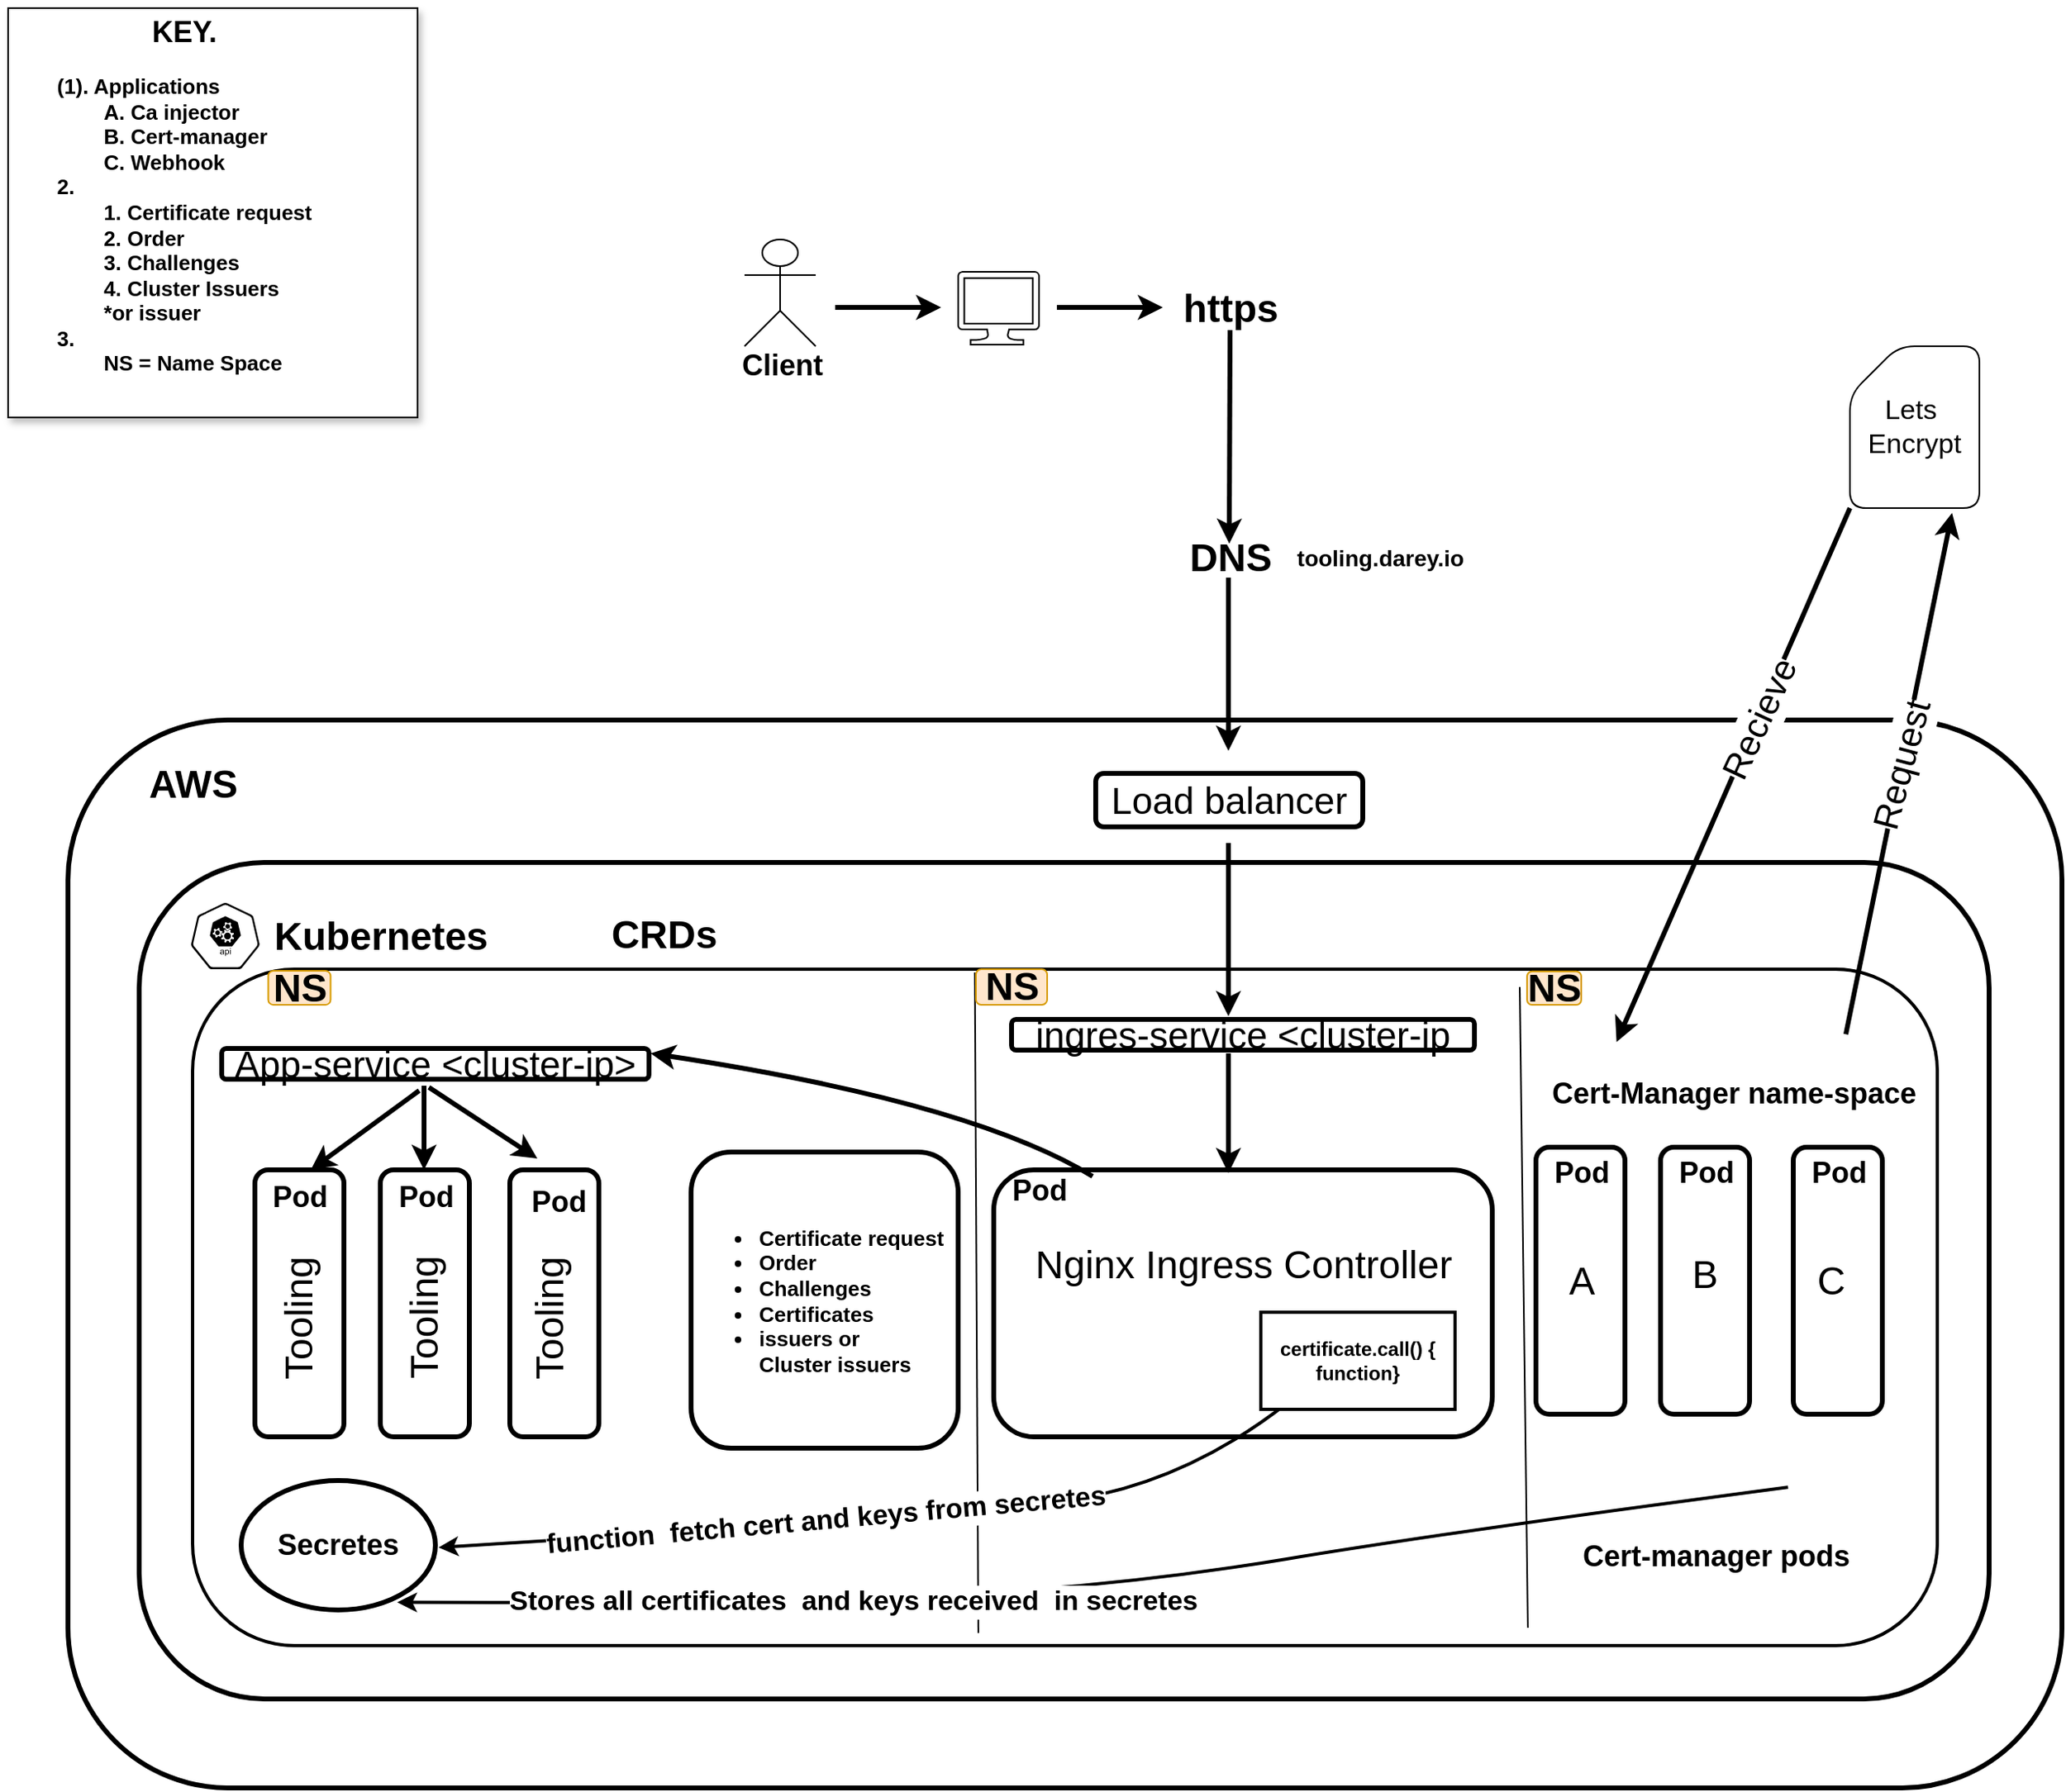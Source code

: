 <mxfile version="18.1.1" type="device"><diagram id="3d8BHqERnFi0WQSWQfCr" name="Page-1"><mxGraphModel dx="3076" dy="754" grid="1" gridSize="11" guides="1" tooltips="1" connect="1" arrows="1" fold="1" page="1" pageScale="1" pageWidth="827" pageHeight="1169" math="0" shadow="0"><root><mxCell id="0"/><mxCell id="1" parent="0"/><mxCell id="rw-GvTfu6IX9QZba-ssS-1" value="" style="rounded=1;whiteSpace=wrap;html=1;strokeWidth=3;" parent="1" vertex="1"><mxGeometry x="-1617" y="440" width="1232" height="660" as="geometry"/></mxCell><mxCell id="rw-GvTfu6IX9QZba-ssS-7" value="" style="rounded=1;whiteSpace=wrap;html=1;strokeWidth=3;" parent="1" vertex="1"><mxGeometry x="-1573" y="528" width="1143" height="517" as="geometry"/></mxCell><mxCell id="rw-GvTfu6IX9QZba-ssS-8" value="AWS" style="text;strokeColor=none;fillColor=none;html=1;fontSize=24;fontStyle=1;verticalAlign=middle;align=center;rounded=1;" parent="1" vertex="1"><mxGeometry x="-1590" y="460" width="100" height="40" as="geometry"/></mxCell><mxCell id="rw-GvTfu6IX9QZba-ssS-9" value="Kubernetes" style="text;strokeColor=none;fillColor=none;html=1;fontSize=24;fontStyle=1;verticalAlign=middle;align=center;rounded=1;" parent="1" vertex="1"><mxGeometry x="-1474" y="554" width="100" height="40" as="geometry"/></mxCell><mxCell id="rw-GvTfu6IX9QZba-ssS-10" value="CRDs" style="text;strokeColor=none;fillColor=none;html=1;fontSize=24;fontStyle=1;verticalAlign=middle;align=center;rounded=1;" parent="1" vertex="1"><mxGeometry x="-1299" y="553" width="100" height="40" as="geometry"/></mxCell><mxCell id="rw-GvTfu6IX9QZba-ssS-11" value="" style="rounded=1;whiteSpace=wrap;html=1;strokeWidth=2;" parent="1" vertex="1"><mxGeometry x="-1540" y="594" width="1078" height="418" as="geometry"/></mxCell><mxCell id="rw-GvTfu6IX9QZba-ssS-15" value="" style="endArrow=none;html=1;rounded=1;startSize=0;endSize=0;curved=1;" parent="1" edge="1"><mxGeometry width="50" height="50" relative="1" as="geometry"><mxPoint x="-720" y="605" as="sourcePoint"/><mxPoint x="-715" y="1001" as="targetPoint"/></mxGeometry></mxCell><mxCell id="rw-GvTfu6IX9QZba-ssS-16" value="" style="endArrow=none;html=1;rounded=1;startSize=0;endSize=0;entryX=0.442;entryY=1.008;entryDx=0;entryDy=0;entryPerimeter=0;exitX=0.44;exitY=0.005;exitDx=0;exitDy=0;exitPerimeter=0;curved=1;" parent="1" edge="1"><mxGeometry width="50" height="50" relative="1" as="geometry"><mxPoint x="-1056.68" y="596.035" as="sourcePoint"/><mxPoint x="-1054.524" y="1004.256" as="targetPoint"/></mxGeometry></mxCell><mxCell id="rw-GvTfu6IX9QZba-ssS-17" value="" style="endArrow=classic;html=1;rounded=1;strokeWidth=3;curved=1;" parent="1" edge="1"><mxGeometry width="50" height="50" relative="1" as="geometry"><mxPoint x="-900" y="352" as="sourcePoint"/><mxPoint x="-900" y="459" as="targetPoint"/></mxGeometry></mxCell><mxCell id="rw-GvTfu6IX9QZba-ssS-18" value="https" style="text;strokeColor=none;fillColor=none;html=1;fontSize=24;fontStyle=1;verticalAlign=middle;align=center;rounded=1;" parent="1" vertex="1"><mxGeometry x="-949.5" y="173" width="100" height="25" as="geometry"/></mxCell><mxCell id="rw-GvTfu6IX9QZba-ssS-19" value="" style="endArrow=classic;html=1;rounded=1;strokeWidth=3;entryX=0.5;entryY=0;entryDx=0;entryDy=0;curved=1;" parent="1" edge="1"><mxGeometry width="50" height="50" relative="1" as="geometry"><mxPoint x="-899" y="199" as="sourcePoint"/><mxPoint x="-899.5" y="331" as="targetPoint"/></mxGeometry></mxCell><mxCell id="rw-GvTfu6IX9QZba-ssS-20" value="DNS" style="text;strokeColor=none;fillColor=none;html=1;fontSize=24;fontStyle=1;verticalAlign=middle;align=center;rounded=1;" parent="1" vertex="1"><mxGeometry x="-949.5" y="327" width="100" height="25" as="geometry"/></mxCell><mxCell id="rw-GvTfu6IX9QZba-ssS-22" value="Load balancer" style="rounded=1;whiteSpace=wrap;html=1;fontSize=23;strokeWidth=3;" parent="1" vertex="1"><mxGeometry x="-982" y="473" width="165" height="33" as="geometry"/></mxCell><mxCell id="rw-GvTfu6IX9QZba-ssS-24" value="" style="endArrow=classic;html=1;rounded=1;strokeWidth=3;curved=1;" parent="1" edge="1"><mxGeometry width="50" height="50" relative="1" as="geometry"><mxPoint x="-900" y="516" as="sourcePoint"/><mxPoint x="-900" y="623" as="targetPoint"/></mxGeometry></mxCell><mxCell id="rw-GvTfu6IX9QZba-ssS-25" value="ingres-service &amp;lt;cluster-ip" style="rounded=1;whiteSpace=wrap;html=1;fontSize=23;strokeWidth=3;" parent="1" vertex="1"><mxGeometry x="-1034" y="625" width="286" height="19" as="geometry"/></mxCell><mxCell id="rw-GvTfu6IX9QZba-ssS-26" value="" style="rounded=1;whiteSpace=wrap;html=1;strokeWidth=3;" parent="1" vertex="1"><mxGeometry x="-1045" y="718" width="308" height="165" as="geometry"/></mxCell><mxCell id="rw-GvTfu6IX9QZba-ssS-27" value="Pod" style="text;strokeColor=none;fillColor=none;html=1;fontSize=18;fontStyle=1;verticalAlign=middle;align=center;rounded=1;" parent="1" vertex="1"><mxGeometry x="-1045" y="720" width="55" height="22" as="geometry"/></mxCell><mxCell id="rw-GvTfu6IX9QZba-ssS-29" value="Nginx Ingress Controller" style="text;strokeColor=none;fillColor=none;html=1;fontSize=24;fontStyle=0;verticalAlign=middle;align=center;rounded=1;" parent="1" vertex="1"><mxGeometry x="-1034" y="758" width="286" height="37" as="geometry"/></mxCell><mxCell id="rw-GvTfu6IX9QZba-ssS-30" value="&lt;font style=&quot;font-size: 18px;&quot;&gt;Cert-Manager name-space&lt;/font&gt;" style="text;strokeColor=none;fillColor=none;html=1;fontSize=24;fontStyle=1;verticalAlign=middle;align=center;rounded=1;" parent="1" vertex="1"><mxGeometry x="-638.5" y="649" width="100" height="40" as="geometry"/></mxCell><mxCell id="rw-GvTfu6IX9QZba-ssS-31" value="" style="rounded=1;whiteSpace=wrap;html=1;strokeWidth=3;" parent="1" vertex="1"><mxGeometry x="-710" y="704" width="55" height="165" as="geometry"/></mxCell><mxCell id="rw-GvTfu6IX9QZba-ssS-32" value="" style="rounded=1;whiteSpace=wrap;html=1;strokeWidth=3;" parent="1" vertex="1"><mxGeometry x="-633" y="704" width="55" height="165" as="geometry"/></mxCell><mxCell id="rw-GvTfu6IX9QZba-ssS-33" value="" style="rounded=1;whiteSpace=wrap;html=1;strokeWidth=3;" parent="1" vertex="1"><mxGeometry x="-551" y="704" width="55" height="165" as="geometry"/></mxCell><mxCell id="rw-GvTfu6IX9QZba-ssS-34" value="Pod" style="text;strokeColor=none;fillColor=none;html=1;fontSize=18;fontStyle=1;verticalAlign=middle;align=center;rounded=1;" parent="1" vertex="1"><mxGeometry x="-715.5" y="709" width="66" height="22" as="geometry"/></mxCell><mxCell id="rw-GvTfu6IX9QZba-ssS-35" value="Pod" style="text;strokeColor=none;fillColor=none;html=1;fontSize=18;fontStyle=1;verticalAlign=middle;align=center;rounded=1;" parent="1" vertex="1"><mxGeometry x="-556.5" y="709" width="66" height="22" as="geometry"/></mxCell><mxCell id="rw-GvTfu6IX9QZba-ssS-36" value="Pod" style="text;strokeColor=none;fillColor=none;html=1;fontSize=18;fontStyle=1;verticalAlign=middle;align=center;rounded=1;" parent="1" vertex="1"><mxGeometry x="-638.5" y="709" width="66" height="22" as="geometry"/></mxCell><mxCell id="rw-GvTfu6IX9QZba-ssS-38" value="C" style="text;strokeColor=none;fillColor=none;html=1;fontSize=24;fontStyle=0;verticalAlign=middle;align=center;rounded=1;" parent="1" vertex="1"><mxGeometry x="-578" y="766.5" width="100" height="40" as="geometry"/></mxCell><mxCell id="rw-GvTfu6IX9QZba-ssS-39" value="B" style="text;strokeColor=none;fillColor=none;html=1;fontSize=24;fontStyle=0;verticalAlign=middle;align=center;rounded=1;" parent="1" vertex="1"><mxGeometry x="-656.5" y="762.5" width="100" height="40" as="geometry"/></mxCell><mxCell id="rw-GvTfu6IX9QZba-ssS-40" value="A" style="text;strokeColor=none;fillColor=none;html=1;fontSize=24;fontStyle=0;verticalAlign=middle;align=center;rounded=1;" parent="1" vertex="1"><mxGeometry x="-732.5" y="766.5" width="100" height="40" as="geometry"/></mxCell><mxCell id="rw-GvTfu6IX9QZba-ssS-41" value="" style="endArrow=classic;html=1;rounded=1;strokeWidth=3;curved=1;" parent="1" edge="1"><mxGeometry width="50" height="50" relative="1" as="geometry"><mxPoint x="-900" y="646" as="sourcePoint"/><mxPoint x="-900" y="720" as="targetPoint"/></mxGeometry></mxCell><mxCell id="rw-GvTfu6IX9QZba-ssS-42" value="App-service &amp;lt;cluster-ip&amp;gt;" style="rounded=1;whiteSpace=wrap;html=1;fontSize=23;strokeWidth=3;fontStyle=0;" parent="1" vertex="1"><mxGeometry x="-1522" y="643" width="264" height="19" as="geometry"/></mxCell><mxCell id="rw-GvTfu6IX9QZba-ssS-44" value="" style="rounded=1;whiteSpace=wrap;html=1;strokeWidth=3;" parent="1" vertex="1"><mxGeometry x="-1501.5" y="718" width="55" height="165" as="geometry"/></mxCell><mxCell id="rw-GvTfu6IX9QZba-ssS-45" value="" style="rounded=1;whiteSpace=wrap;html=1;strokeWidth=3;" parent="1" vertex="1"><mxGeometry x="-1424" y="718" width="55" height="165" as="geometry"/></mxCell><mxCell id="rw-GvTfu6IX9QZba-ssS-46" value="" style="rounded=1;whiteSpace=wrap;html=1;strokeWidth=3;" parent="1" vertex="1"><mxGeometry x="-1344" y="718" width="55" height="165" as="geometry"/></mxCell><mxCell id="rw-GvTfu6IX9QZba-ssS-48" value="Tooling" style="text;strokeColor=none;fillColor=none;html=1;fontSize=24;fontStyle=0;verticalAlign=middle;align=center;rotation=-90;rounded=1;" parent="1" vertex="1"><mxGeometry x="-1524" y="790" width="100" height="40" as="geometry"/></mxCell><mxCell id="rw-GvTfu6IX9QZba-ssS-50" value="Pod" style="text;strokeColor=none;fillColor=none;html=1;fontSize=18;fontStyle=1;verticalAlign=middle;align=center;rounded=1;" parent="1" vertex="1"><mxGeometry x="-1499.5" y="724" width="51" height="22" as="geometry"/></mxCell><mxCell id="rw-GvTfu6IX9QZba-ssS-51" value="Pod" style="text;strokeColor=none;fillColor=none;html=1;fontSize=18;fontStyle=1;verticalAlign=middle;align=center;rounded=1;" parent="1" vertex="1"><mxGeometry x="-1422" y="724" width="51" height="22" as="geometry"/></mxCell><mxCell id="rw-GvTfu6IX9QZba-ssS-52" value="Pod" style="text;strokeColor=none;fillColor=none;html=1;fontSize=18;fontStyle=1;verticalAlign=middle;align=center;rounded=1;" parent="1" vertex="1"><mxGeometry x="-1340" y="727" width="51" height="22" as="geometry"/></mxCell><mxCell id="rw-GvTfu6IX9QZba-ssS-54" value="Tooling" style="text;strokeColor=none;fillColor=none;html=1;fontSize=24;fontStyle=0;verticalAlign=middle;align=center;rotation=-90;rounded=1;" parent="1" vertex="1"><mxGeometry x="-1446.5" y="790" width="100" height="40" as="geometry"/></mxCell><mxCell id="rw-GvTfu6IX9QZba-ssS-55" value="Tooling" style="text;strokeColor=none;fillColor=none;html=1;fontSize=24;fontStyle=0;verticalAlign=middle;align=center;rotation=-90;rounded=1;" parent="1" vertex="1"><mxGeometry x="-1369" y="790" width="100" height="40" as="geometry"/></mxCell><mxCell id="rw-GvTfu6IX9QZba-ssS-56" value="&lt;b&gt;Secretes&lt;/b&gt;" style="ellipse;whiteSpace=wrap;html=1;rounded=1;fontSize=18;strokeWidth=3;" parent="1" vertex="1"><mxGeometry x="-1510" y="910" width="120" height="80" as="geometry"/></mxCell><mxCell id="rw-GvTfu6IX9QZba-ssS-58" value="" style="shape=umlActor;verticalLabelPosition=bottom;verticalAlign=top;html=1;outlineConnect=0;rounded=1;direction=east;flipV=0;" parent="1" vertex="1"><mxGeometry x="-1199" y="143" width="44" height="66" as="geometry"/></mxCell><mxCell id="rw-GvTfu6IX9QZba-ssS-59" value="" style="endArrow=classic;html=1;rounded=1;strokeWidth=2;curved=1;" parent="1" edge="1"><mxGeometry width="50" height="50" relative="1" as="geometry"><mxPoint x="-832.75" y="835" as="sourcePoint"/><mxPoint x="-1388.0" y="951.352" as="targetPoint"/><Array as="points"><mxPoint x="-913" y="913"/><mxPoint x="-1103.75" y="934"/></Array></mxGeometry></mxCell><mxCell id="rw-GvTfu6IX9QZba-ssS-63" value="&lt;b&gt;function&amp;nbsp; fetch cert and keys from secretes&lt;/b&gt;" style="edgeLabel;html=1;align=center;verticalAlign=middle;resizable=0;points=[];fontSize=17;rotation=-5;rounded=1;" parent="rw-GvTfu6IX9QZba-ssS-59" vertex="1" connectable="0"><mxGeometry x="-0.433" y="3" relative="1" as="geometry"><mxPoint x="-182" y="13" as="offset"/></mxGeometry></mxCell><mxCell id="rw-GvTfu6IX9QZba-ssS-60" value="" style="endArrow=classic;html=1;rounded=1;strokeWidth=2;exitX=0.92;exitY=0.749;exitDx=0;exitDy=0;exitPerimeter=0;entryX=1;entryY=1;entryDx=0;entryDy=0;curved=1;" parent="1" edge="1"><mxGeometry width="50" height="50" relative="1" as="geometry"><mxPoint x="-554.24" y="914.082" as="sourcePoint"/><mxPoint x="-1413.574" y="985.284" as="targetPoint"/><Array as="points"><mxPoint x="-765" y="942"/><mxPoint x="-963" y="975"/><mxPoint x="-1172" y="986"/></Array></mxGeometry></mxCell><mxCell id="rw-GvTfu6IX9QZba-ssS-64" value="&lt;font style=&quot;&quot;&gt;&lt;b style=&quot;font-size: 17px;&quot;&gt;Stores all certificates&amp;nbsp; and keys &lt;/b&gt;&lt;b&gt;received&lt;/b&gt;&lt;b style=&quot;font-size: 17px;&quot;&gt;&amp;nbsp;&amp;nbsp;in secretes&lt;/b&gt;&lt;/font&gt;" style="edgeLabel;html=1;align=center;verticalAlign=middle;resizable=0;points=[];rotation=0;fontSize=17;rounded=1;" parent="rw-GvTfu6IX9QZba-ssS-60" vertex="1" connectable="0"><mxGeometry x="0.368" y="-4" relative="1" as="geometry"><mxPoint x="8" y="4" as="offset"/></mxGeometry></mxCell><mxCell id="rw-GvTfu6IX9QZba-ssS-65" value="Lets&amp;nbsp;&lt;br&gt;Encrypt" style="shape=card;whiteSpace=wrap;html=1;rounded=1;fontSize=17;" parent="1" vertex="1"><mxGeometry x="-516" y="209" width="80" height="100" as="geometry"/></mxCell><mxCell id="rw-GvTfu6IX9QZba-ssS-66" value="" style="endArrow=classic;html=1;rounded=1;strokeWidth=3;exitX=0;exitY=1;exitDx=0;exitDy=0;exitPerimeter=0;curved=1;" parent="1" source="rw-GvTfu6IX9QZba-ssS-65" edge="1"><mxGeometry width="50" height="50" relative="1" as="geometry"><mxPoint x="-604" y="343" as="sourcePoint"/><mxPoint x="-660.203" y="639" as="targetPoint"/></mxGeometry></mxCell><mxCell id="rw-GvTfu6IX9QZba-ssS-67" value="Recieve" style="edgeLabel;html=1;align=center;verticalAlign=middle;resizable=0;points=[];fontSize=22;rotation=-65;rounded=1;" parent="rw-GvTfu6IX9QZba-ssS-66" vertex="1" connectable="0"><mxGeometry x="-0.194" y="2" relative="1" as="geometry"><mxPoint y="-3" as="offset"/></mxGeometry></mxCell><mxCell id="rw-GvTfu6IX9QZba-ssS-68" value="" style="endArrow=classic;html=1;rounded=1;strokeWidth=3;exitX=0.974;exitY=0.107;exitDx=0;exitDy=0;entryX=1;entryY=0;entryDx=0;entryDy=0;exitPerimeter=0;curved=1;" parent="1" edge="1"><mxGeometry width="50" height="50" relative="1" as="geometry"><mxPoint x="-518.52" y="634.158" as="sourcePoint"/><mxPoint x="-452.9" y="312" as="targetPoint"/></mxGeometry></mxCell><mxCell id="rw-GvTfu6IX9QZba-ssS-69" value="Request" style="edgeLabel;html=1;align=center;verticalAlign=middle;resizable=0;points=[];fontSize=22;rotation=-75;rounded=1;" parent="rw-GvTfu6IX9QZba-ssS-68" vertex="1" connectable="0"><mxGeometry x="-0.194" y="2" relative="1" as="geometry"><mxPoint x="10" y="-36" as="offset"/></mxGeometry></mxCell><mxCell id="rw-GvTfu6IX9QZba-ssS-70" value="" style="aspect=fixed;pointerEvents=1;shadow=0;dashed=0;html=1;labelPosition=center;verticalLabelPosition=bottom;verticalAlign=top;align=center;shape=mxgraph.azure.computer;rounded=1;fontSize=17;" parent="1" vertex="1"><mxGeometry x="-1067" y="163" width="50" height="45" as="geometry"/></mxCell><mxCell id="rw-GvTfu6IX9QZba-ssS-71" value="" style="html=1;dashed=0;whitespace=wrap;points=[[0.005,0.63,0],[0.1,0.2,0],[0.9,0.2,0],[0.5,0,0],[0.995,0.63,0],[0.72,0.99,0],[0.5,1,0],[0.28,0.99,0]];shape=mxgraph.kubernetes.icon;prIcon=api;rounded=1;fontSize=17;" parent="1" vertex="1"><mxGeometry x="-1543.5" y="553" width="47.5" height="41" as="geometry"/></mxCell><mxCell id="rw-GvTfu6IX9QZba-ssS-75" value="" style="endArrow=classic;html=1;rounded=1;strokeWidth=3;curved=1;" parent="1" edge="1"><mxGeometry width="50" height="50" relative="1" as="geometry"><mxPoint x="-1143" y="185" as="sourcePoint"/><mxPoint x="-1077.5" y="185" as="targetPoint"/></mxGeometry></mxCell><mxCell id="rw-GvTfu6IX9QZba-ssS-79" value="&lt;ul style=&quot;font-size: 13px;&quot;&gt;&lt;li style=&quot;&quot;&gt;&lt;b&gt;Certificate request&lt;/b&gt;&lt;/li&gt;&lt;li style=&quot;&quot;&gt;&lt;b&gt;Order&lt;/b&gt;&lt;/li&gt;&lt;li style=&quot;&quot;&gt;&lt;b&gt;Challenges&lt;/b&gt;&lt;/li&gt;&lt;li style=&quot;&quot;&gt;&lt;b&gt;Certificates&lt;/b&gt;&lt;/li&gt;&lt;li style=&quot;&quot;&gt;&lt;b&gt;issuers or&amp;nbsp;&lt;br&gt;&lt;/b&gt;&lt;b style=&quot;background-color: initial;&quot;&gt;Cluster issuers&lt;/b&gt;&lt;/li&gt;&lt;/ul&gt;" style="rounded=1;whiteSpace=wrap;html=1;strokeWidth=3;align=left;" parent="1" vertex="1"><mxGeometry x="-1232" y="707" width="165" height="183" as="geometry"/></mxCell><mxCell id="rw-GvTfu6IX9QZba-ssS-76" value="" style="endArrow=classic;html=1;rounded=1;strokeWidth=3;curved=1;" parent="1" edge="1"><mxGeometry width="50" height="50" relative="1" as="geometry"><mxPoint x="-1006" y="185" as="sourcePoint"/><mxPoint x="-940.5" y="185" as="targetPoint"/></mxGeometry></mxCell><mxCell id="rw-GvTfu6IX9QZba-ssS-78" value="Client" style="text;html=1;align=center;verticalAlign=middle;resizable=0;points=[];autosize=1;strokeColor=none;fillColor=none;fontSize=18;fontStyle=1;rounded=1;" parent="1" vertex="1"><mxGeometry x="-1209.5" y="204" width="66" height="33" as="geometry"/></mxCell><mxCell id="rw-GvTfu6IX9QZba-ssS-80" value="" style="endArrow=classic;html=1;rounded=1;strokeWidth=3;exitX=0.208;exitY=0.012;exitDx=0;exitDy=0;exitPerimeter=0;curved=1;" parent="1" edge="1"><mxGeometry width="50" height="50" relative="1" as="geometry"><mxPoint x="-983.936" y="721.98" as="sourcePoint"/><mxPoint x="-1257" y="646" as="targetPoint"/><Array as="points"><mxPoint x="-1059" y="676"/></Array></mxGeometry></mxCell><mxCell id="rw-GvTfu6IX9QZba-ssS-81" value="" style="endArrow=classic;html=1;rounded=1;strokeWidth=3;curved=1;" parent="1" edge="1"><mxGeometry width="50" height="50" relative="1" as="geometry"><mxPoint x="-1397" y="666" as="sourcePoint"/><mxPoint x="-1397" y="718" as="targetPoint"/></mxGeometry></mxCell><mxCell id="rw-GvTfu6IX9QZba-ssS-82" value="" style="endArrow=classic;html=1;rounded=1;strokeWidth=3;curved=1;" parent="1" edge="1"><mxGeometry width="50" height="50" relative="1" as="geometry"><mxPoint x="-1400" y="669" as="sourcePoint"/><mxPoint x="-1467" y="718" as="targetPoint"/></mxGeometry></mxCell><mxCell id="rw-GvTfu6IX9QZba-ssS-84" value="" style="endArrow=classic;html=1;rounded=1;strokeWidth=3;curved=1;" parent="1" edge="1"><mxGeometry width="50" height="50" relative="1" as="geometry"><mxPoint x="-1394" y="667" as="sourcePoint"/><mxPoint x="-1327" y="711" as="targetPoint"/></mxGeometry></mxCell><mxCell id="rw-GvTfu6IX9QZba-ssS-85" value="" style="whiteSpace=wrap;html=1;aspect=fixed;rounded=0;glass=0;shadow=1;align=left;" parent="1" vertex="1"><mxGeometry x="-1654" width="253" height="253" as="geometry"/></mxCell><mxCell id="rw-GvTfu6IX9QZba-ssS-86" value="&lt;b&gt;&lt;font style=&quot;font-size: 18px;&quot;&gt;KEY.&lt;/font&gt;&lt;br&gt;&lt;br&gt;&lt;/b&gt;&lt;div style=&quot;text-align: left; font-size: 13px;&quot;&gt;&lt;b&gt;&lt;font style=&quot;font-size: 13px;&quot;&gt;(1). Applications&lt;/font&gt;&lt;/b&gt;&lt;/div&gt;&lt;div style=&quot;text-align: left; font-size: 13px;&quot;&gt;&lt;b&gt;&lt;font style=&quot;font-size: 13px;&quot;&gt;&lt;span style=&quot;white-space: pre;&quot;&gt;&#9;&lt;/span&gt;A. Ca injector&lt;br&gt;&lt;/font&gt;&lt;/b&gt;&lt;/div&gt;&lt;div style=&quot;text-align: left; font-size: 13px;&quot;&gt;&lt;b&gt;&lt;font style=&quot;font-size: 13px;&quot;&gt;&lt;span style=&quot;white-space: pre;&quot;&gt;&#9;&lt;/span&gt;B. Cert-manager&lt;br&gt;&lt;/font&gt;&lt;/b&gt;&lt;/div&gt;&lt;div style=&quot;text-align: left; font-size: 13px;&quot;&gt;&lt;b&gt;&lt;font style=&quot;font-size: 13px;&quot;&gt;&lt;span style=&quot;white-space: pre;&quot;&gt;&#9;&lt;/span&gt;C. Webhook&lt;br&gt;&lt;/font&gt;&lt;/b&gt;&lt;/div&gt;&lt;div style=&quot;text-align: left; font-size: 13px;&quot;&gt;&lt;b&gt;&lt;font style=&quot;font-size: 13px;&quot;&gt;2.&lt;/font&gt;&lt;/b&gt;&lt;/div&gt;&lt;div style=&quot;text-align: left; font-size: 13px;&quot;&gt;&lt;b&gt;&lt;font style=&quot;font-size: 13px;&quot;&gt;&lt;span style=&quot;white-space: pre;&quot;&gt;&#9;&lt;/span&gt;1. Certificate request&lt;br&gt;&lt;/font&gt;&lt;/b&gt;&lt;/div&gt;&lt;div style=&quot;text-align: left; font-size: 13px;&quot;&gt;&lt;b&gt;&lt;font style=&quot;font-size: 13px;&quot;&gt;&lt;span style=&quot;white-space: pre;&quot;&gt;&#9;&lt;/span&gt;2. Order&lt;br&gt;&lt;/font&gt;&lt;/b&gt;&lt;/div&gt;&lt;div style=&quot;text-align: left; font-size: 13px;&quot;&gt;&lt;b&gt;&lt;font style=&quot;font-size: 13px;&quot;&gt;&lt;span style=&quot;white-space: pre;&quot;&gt;&#9;&lt;/span&gt;3. Challenges&lt;br&gt;&lt;/font&gt;&lt;/b&gt;&lt;/div&gt;&lt;div style=&quot;text-align: left; font-size: 13px;&quot;&gt;&lt;b&gt;&lt;font style=&quot;font-size: 13px;&quot;&gt;&lt;span style=&quot;white-space: pre;&quot;&gt;&#9;&lt;/span&gt;4. Cluster Issuers&lt;/font&gt;&lt;/b&gt;&lt;/div&gt;&lt;div style=&quot;text-align: left; font-size: 13px;&quot;&gt;&lt;b&gt;&lt;font style=&quot;font-size: 13px;&quot;&gt;&lt;span style=&quot;white-space: pre;&quot;&gt;&#9;&lt;/span&gt;*or issuer&lt;/font&gt;&lt;/b&gt;&lt;br&gt;&lt;/div&gt;&lt;div style=&quot;text-align: left; font-size: 13px;&quot;&gt;&lt;b&gt;&lt;font style=&quot;font-size: 13px;&quot;&gt;3.&lt;/font&gt;&lt;/b&gt;&lt;/div&gt;&lt;div style=&quot;text-align: left; font-size: 13px;&quot;&gt;&lt;b&gt;&lt;font style=&quot;font-size: 13px;&quot;&gt;&lt;span style=&quot;white-space: pre;&quot;&gt;&#9;&lt;/span&gt;NS = Name Space&lt;br&gt;&lt;/font&gt;&lt;/b&gt;&lt;/div&gt;" style="text;html=1;strokeColor=none;fillColor=none;align=center;verticalAlign=middle;whiteSpace=wrap;rounded=0;shadow=1;glass=0;" parent="1" vertex="1"><mxGeometry x="-1638" y="22" width="186" height="187" as="geometry"/></mxCell><mxCell id="rw-GvTfu6IX9QZba-ssS-87" value="&lt;b&gt;&lt;font style=&quot;font-size: 14px;&quot;&gt;tooling.darey.io&lt;/font&gt;&lt;/b&gt;" style="text;html=1;strokeColor=none;fillColor=none;align=center;verticalAlign=middle;whiteSpace=wrap;rounded=0;shadow=1;glass=0;fontSize=13;" parent="1" vertex="1"><mxGeometry x="-836" y="324.5" width="60" height="30" as="geometry"/></mxCell><mxCell id="rw-GvTfu6IX9QZba-ssS-88" value="&lt;font style=&quot;font-size: 18px;&quot;&gt;Cert-manager pods&lt;/font&gt;" style="text;strokeColor=none;fillColor=none;html=1;fontSize=24;fontStyle=1;verticalAlign=middle;align=center;rounded=1;" parent="1" vertex="1"><mxGeometry x="-649.5" y="935" width="100" height="40" as="geometry"/></mxCell><mxCell id="ZpwflS8DFiYc36xUnc2y-4" value="&lt;b&gt;certificate.call() {&lt;br&gt;function}&lt;/b&gt;" style="rounded=0;whiteSpace=wrap;html=1;strokeWidth=2;glass=0;shadow=0;" vertex="1" parent="1"><mxGeometry x="-880" y="806" width="120" height="60" as="geometry"/></mxCell><mxCell id="ZpwflS8DFiYc36xUnc2y-7" value="NS" style="text;strokeColor=#d79b00;fillColor=#ffe6cc;html=1;fontSize=24;fontStyle=1;verticalAlign=middle;align=center;rounded=1;" vertex="1" parent="1"><mxGeometry x="-1493.25" y="595" width="38.5" height="21" as="geometry"/></mxCell><mxCell id="ZpwflS8DFiYc36xUnc2y-9" value="NS" style="text;html=1;fontSize=24;fontStyle=1;verticalAlign=middle;align=center;rounded=1;fillColor=#ffe6cc;strokeColor=#d79b00;" vertex="1" parent="1"><mxGeometry x="-1056" y="594" width="44" height="22" as="geometry"/></mxCell><mxCell id="ZpwflS8DFiYc36xUnc2y-10" value="NS" style="text;strokeColor=#d79b00;fillColor=#ffe6cc;html=1;fontSize=24;fontStyle=1;verticalAlign=middle;align=center;rounded=1;" vertex="1" parent="1"><mxGeometry x="-715.5" y="595.33" width="33.5" height="20.67" as="geometry"/></mxCell></root></mxGraphModel></diagram></mxfile>